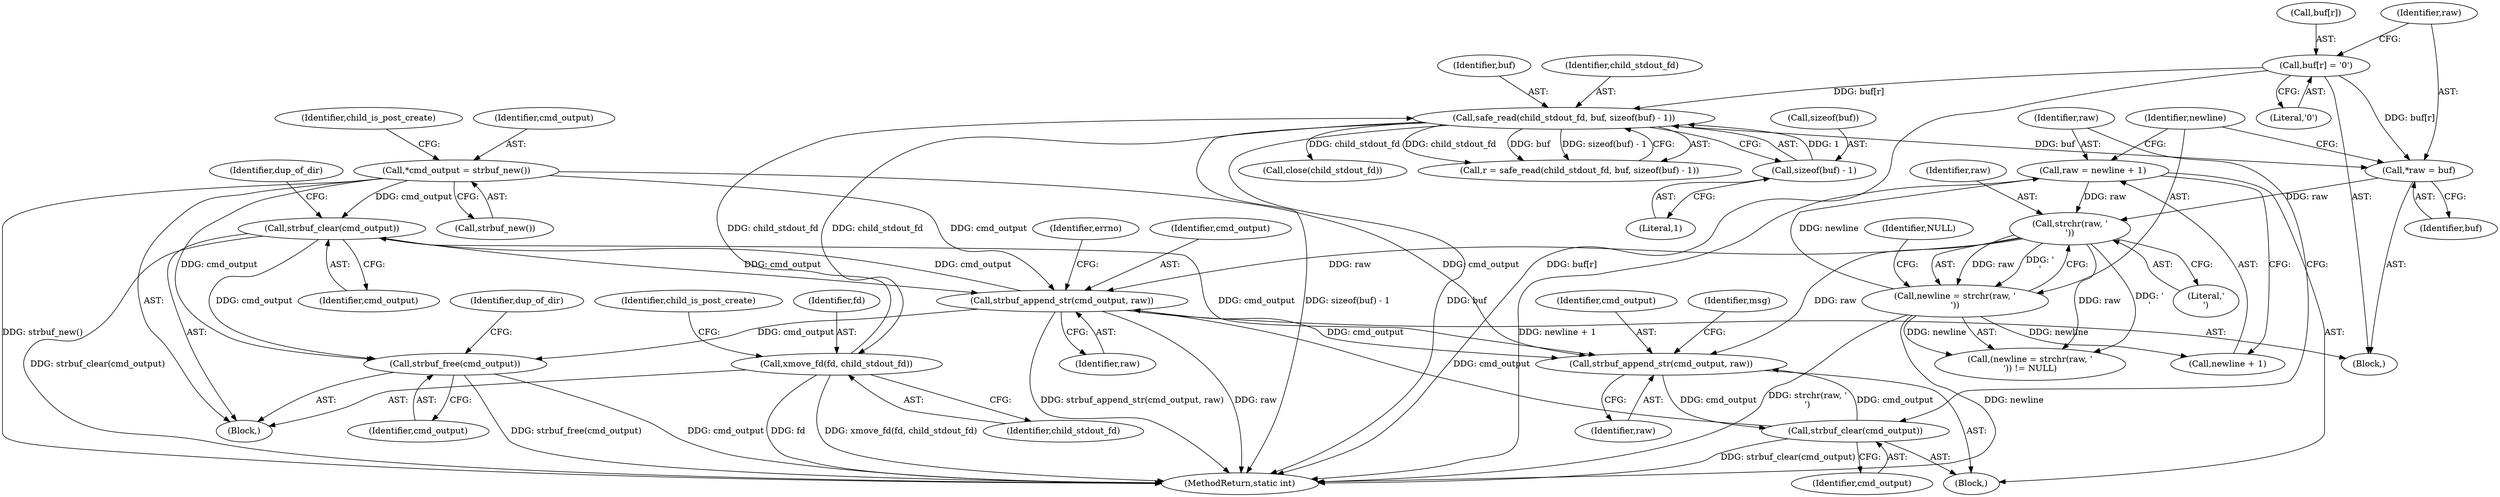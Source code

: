 digraph "0_abrt_8939398b82006ba1fec4ed491339fc075f43fc7c_0@API" {
"1000585" [label="(Call,strbuf_free(cmd_output))"];
"1000570" [label="(Call,strbuf_clear(cmd_output))"];
"1000367" [label="(Call,strbuf_append_str(cmd_output, raw))"];
"1000278" [label="(Call,*cmd_output = strbuf_new())"];
"1000360" [label="(Call,strbuf_clear(cmd_output))"];
"1000330" [label="(Call,strbuf_append_str(cmd_output, raw))"];
"1000321" [label="(Call,strchr(raw, '\n'))"];
"1000313" [label="(Call,*raw = buf)"];
"1000295" [label="(Call,safe_read(child_stdout_fd, buf, sizeof(buf) - 1))"];
"1000564" [label="(Call,xmove_fd(fd, child_stdout_fd))"];
"1000307" [label="(Call,buf[r] = '\0')"];
"1000298" [label="(Call,sizeof(buf) - 1)"];
"1000362" [label="(Call,raw = newline + 1)"];
"1000319" [label="(Call,newline = strchr(raw, '\n'))"];
"1000573" [label="(Identifier,dup_of_dir)"];
"1000314" [label="(Identifier,raw)"];
"1000589" [label="(Call,close(child_stdout_fd))"];
"1000330" [label="(Call,strbuf_append_str(cmd_output, raw))"];
"1000280" [label="(Call,strbuf_new())"];
"1000323" [label="(Literal,'\n')"];
"1000311" [label="(Literal,'\0')"];
"1000299" [label="(Call,sizeof(buf))"];
"1000278" [label="(Call,*cmd_output = strbuf_new())"];
"1000290" [label="(Identifier,errno)"];
"1000135" [label="(Block,)"];
"1000585" [label="(Call,strbuf_free(cmd_output))"];
"1000369" [label="(Identifier,raw)"];
"1000564" [label="(Call,xmove_fd(fd, child_stdout_fd))"];
"1000293" [label="(Call,r = safe_read(child_stdout_fd, buf, sizeof(buf) - 1))"];
"1000332" [label="(Identifier,raw)"];
"1000331" [label="(Identifier,cmd_output)"];
"1000283" [label="(Identifier,child_is_post_create)"];
"1000295" [label="(Call,safe_read(child_stdout_fd, buf, sizeof(buf) - 1))"];
"1000307" [label="(Call,buf[r] = '\0')"];
"1000568" [label="(Identifier,child_is_post_create)"];
"1000318" [label="(Call,(newline = strchr(raw, '\n')) != NULL)"];
"1000298" [label="(Call,sizeof(buf) - 1)"];
"1000279" [label="(Identifier,cmd_output)"];
"1000297" [label="(Identifier,buf)"];
"1000571" [label="(Identifier,cmd_output)"];
"1000321" [label="(Call,strchr(raw, '\n'))"];
"1000322" [label="(Identifier,raw)"];
"1000301" [label="(Literal,1)"];
"1000335" [label="(Identifier,msg)"];
"1000313" [label="(Call,*raw = buf)"];
"1000588" [label="(Identifier,dup_of_dir)"];
"1000364" [label="(Call,newline + 1)"];
"1000315" [label="(Identifier,buf)"];
"1000296" [label="(Identifier,child_stdout_fd)"];
"1000325" [label="(Block,)"];
"1000593" [label="(MethodReturn,static int)"];
"1000565" [label="(Identifier,fd)"];
"1000319" [label="(Call,newline = strchr(raw, '\n'))"];
"1000368" [label="(Identifier,cmd_output)"];
"1000360" [label="(Call,strbuf_clear(cmd_output))"];
"1000361" [label="(Identifier,cmd_output)"];
"1000287" [label="(Block,)"];
"1000362" [label="(Call,raw = newline + 1)"];
"1000566" [label="(Identifier,child_stdout_fd)"];
"1000586" [label="(Identifier,cmd_output)"];
"1000324" [label="(Identifier,NULL)"];
"1000363" [label="(Identifier,raw)"];
"1000320" [label="(Identifier,newline)"];
"1000367" [label="(Call,strbuf_append_str(cmd_output, raw))"];
"1000308" [label="(Call,buf[r])"];
"1000570" [label="(Call,strbuf_clear(cmd_output))"];
"1000585" -> "1000135"  [label="AST: "];
"1000585" -> "1000586"  [label="CFG: "];
"1000586" -> "1000585"  [label="AST: "];
"1000588" -> "1000585"  [label="CFG: "];
"1000585" -> "1000593"  [label="DDG: cmd_output"];
"1000585" -> "1000593"  [label="DDG: strbuf_free(cmd_output)"];
"1000570" -> "1000585"  [label="DDG: cmd_output"];
"1000367" -> "1000585"  [label="DDG: cmd_output"];
"1000278" -> "1000585"  [label="DDG: cmd_output"];
"1000570" -> "1000135"  [label="AST: "];
"1000570" -> "1000571"  [label="CFG: "];
"1000571" -> "1000570"  [label="AST: "];
"1000573" -> "1000570"  [label="CFG: "];
"1000570" -> "1000593"  [label="DDG: strbuf_clear(cmd_output)"];
"1000570" -> "1000330"  [label="DDG: cmd_output"];
"1000570" -> "1000367"  [label="DDG: cmd_output"];
"1000367" -> "1000570"  [label="DDG: cmd_output"];
"1000278" -> "1000570"  [label="DDG: cmd_output"];
"1000367" -> "1000287"  [label="AST: "];
"1000367" -> "1000369"  [label="CFG: "];
"1000368" -> "1000367"  [label="AST: "];
"1000369" -> "1000367"  [label="AST: "];
"1000290" -> "1000367"  [label="CFG: "];
"1000367" -> "1000593"  [label="DDG: raw"];
"1000367" -> "1000593"  [label="DDG: strbuf_append_str(cmd_output, raw)"];
"1000367" -> "1000330"  [label="DDG: cmd_output"];
"1000278" -> "1000367"  [label="DDG: cmd_output"];
"1000360" -> "1000367"  [label="DDG: cmd_output"];
"1000321" -> "1000367"  [label="DDG: raw"];
"1000278" -> "1000135"  [label="AST: "];
"1000278" -> "1000280"  [label="CFG: "];
"1000279" -> "1000278"  [label="AST: "];
"1000280" -> "1000278"  [label="AST: "];
"1000283" -> "1000278"  [label="CFG: "];
"1000278" -> "1000593"  [label="DDG: strbuf_new()"];
"1000278" -> "1000330"  [label="DDG: cmd_output"];
"1000360" -> "1000325"  [label="AST: "];
"1000360" -> "1000361"  [label="CFG: "];
"1000361" -> "1000360"  [label="AST: "];
"1000363" -> "1000360"  [label="CFG: "];
"1000360" -> "1000593"  [label="DDG: strbuf_clear(cmd_output)"];
"1000360" -> "1000330"  [label="DDG: cmd_output"];
"1000330" -> "1000360"  [label="DDG: cmd_output"];
"1000330" -> "1000325"  [label="AST: "];
"1000330" -> "1000332"  [label="CFG: "];
"1000331" -> "1000330"  [label="AST: "];
"1000332" -> "1000330"  [label="AST: "];
"1000335" -> "1000330"  [label="CFG: "];
"1000321" -> "1000330"  [label="DDG: raw"];
"1000321" -> "1000319"  [label="AST: "];
"1000321" -> "1000323"  [label="CFG: "];
"1000322" -> "1000321"  [label="AST: "];
"1000323" -> "1000321"  [label="AST: "];
"1000319" -> "1000321"  [label="CFG: "];
"1000321" -> "1000318"  [label="DDG: raw"];
"1000321" -> "1000318"  [label="DDG: '\n'"];
"1000321" -> "1000319"  [label="DDG: raw"];
"1000321" -> "1000319"  [label="DDG: '\n'"];
"1000313" -> "1000321"  [label="DDG: raw"];
"1000362" -> "1000321"  [label="DDG: raw"];
"1000313" -> "1000287"  [label="AST: "];
"1000313" -> "1000315"  [label="CFG: "];
"1000314" -> "1000313"  [label="AST: "];
"1000315" -> "1000313"  [label="AST: "];
"1000320" -> "1000313"  [label="CFG: "];
"1000295" -> "1000313"  [label="DDG: buf"];
"1000307" -> "1000313"  [label="DDG: buf[r]"];
"1000295" -> "1000293"  [label="AST: "];
"1000295" -> "1000298"  [label="CFG: "];
"1000296" -> "1000295"  [label="AST: "];
"1000297" -> "1000295"  [label="AST: "];
"1000298" -> "1000295"  [label="AST: "];
"1000293" -> "1000295"  [label="CFG: "];
"1000295" -> "1000593"  [label="DDG: sizeof(buf) - 1"];
"1000295" -> "1000593"  [label="DDG: buf"];
"1000295" -> "1000293"  [label="DDG: child_stdout_fd"];
"1000295" -> "1000293"  [label="DDG: buf"];
"1000295" -> "1000293"  [label="DDG: sizeof(buf) - 1"];
"1000564" -> "1000295"  [label="DDG: child_stdout_fd"];
"1000307" -> "1000295"  [label="DDG: buf[r]"];
"1000298" -> "1000295"  [label="DDG: 1"];
"1000295" -> "1000564"  [label="DDG: child_stdout_fd"];
"1000295" -> "1000589"  [label="DDG: child_stdout_fd"];
"1000564" -> "1000135"  [label="AST: "];
"1000564" -> "1000566"  [label="CFG: "];
"1000565" -> "1000564"  [label="AST: "];
"1000566" -> "1000564"  [label="AST: "];
"1000568" -> "1000564"  [label="CFG: "];
"1000564" -> "1000593"  [label="DDG: fd"];
"1000564" -> "1000593"  [label="DDG: xmove_fd(fd, child_stdout_fd)"];
"1000307" -> "1000287"  [label="AST: "];
"1000307" -> "1000311"  [label="CFG: "];
"1000308" -> "1000307"  [label="AST: "];
"1000311" -> "1000307"  [label="AST: "];
"1000314" -> "1000307"  [label="CFG: "];
"1000307" -> "1000593"  [label="DDG: buf[r]"];
"1000298" -> "1000301"  [label="CFG: "];
"1000299" -> "1000298"  [label="AST: "];
"1000301" -> "1000298"  [label="AST: "];
"1000362" -> "1000325"  [label="AST: "];
"1000362" -> "1000364"  [label="CFG: "];
"1000363" -> "1000362"  [label="AST: "];
"1000364" -> "1000362"  [label="AST: "];
"1000320" -> "1000362"  [label="CFG: "];
"1000362" -> "1000593"  [label="DDG: newline + 1"];
"1000319" -> "1000362"  [label="DDG: newline"];
"1000319" -> "1000318"  [label="AST: "];
"1000320" -> "1000319"  [label="AST: "];
"1000324" -> "1000319"  [label="CFG: "];
"1000319" -> "1000593"  [label="DDG: strchr(raw, '\n')"];
"1000319" -> "1000593"  [label="DDG: newline"];
"1000319" -> "1000318"  [label="DDG: newline"];
"1000319" -> "1000364"  [label="DDG: newline"];
}
